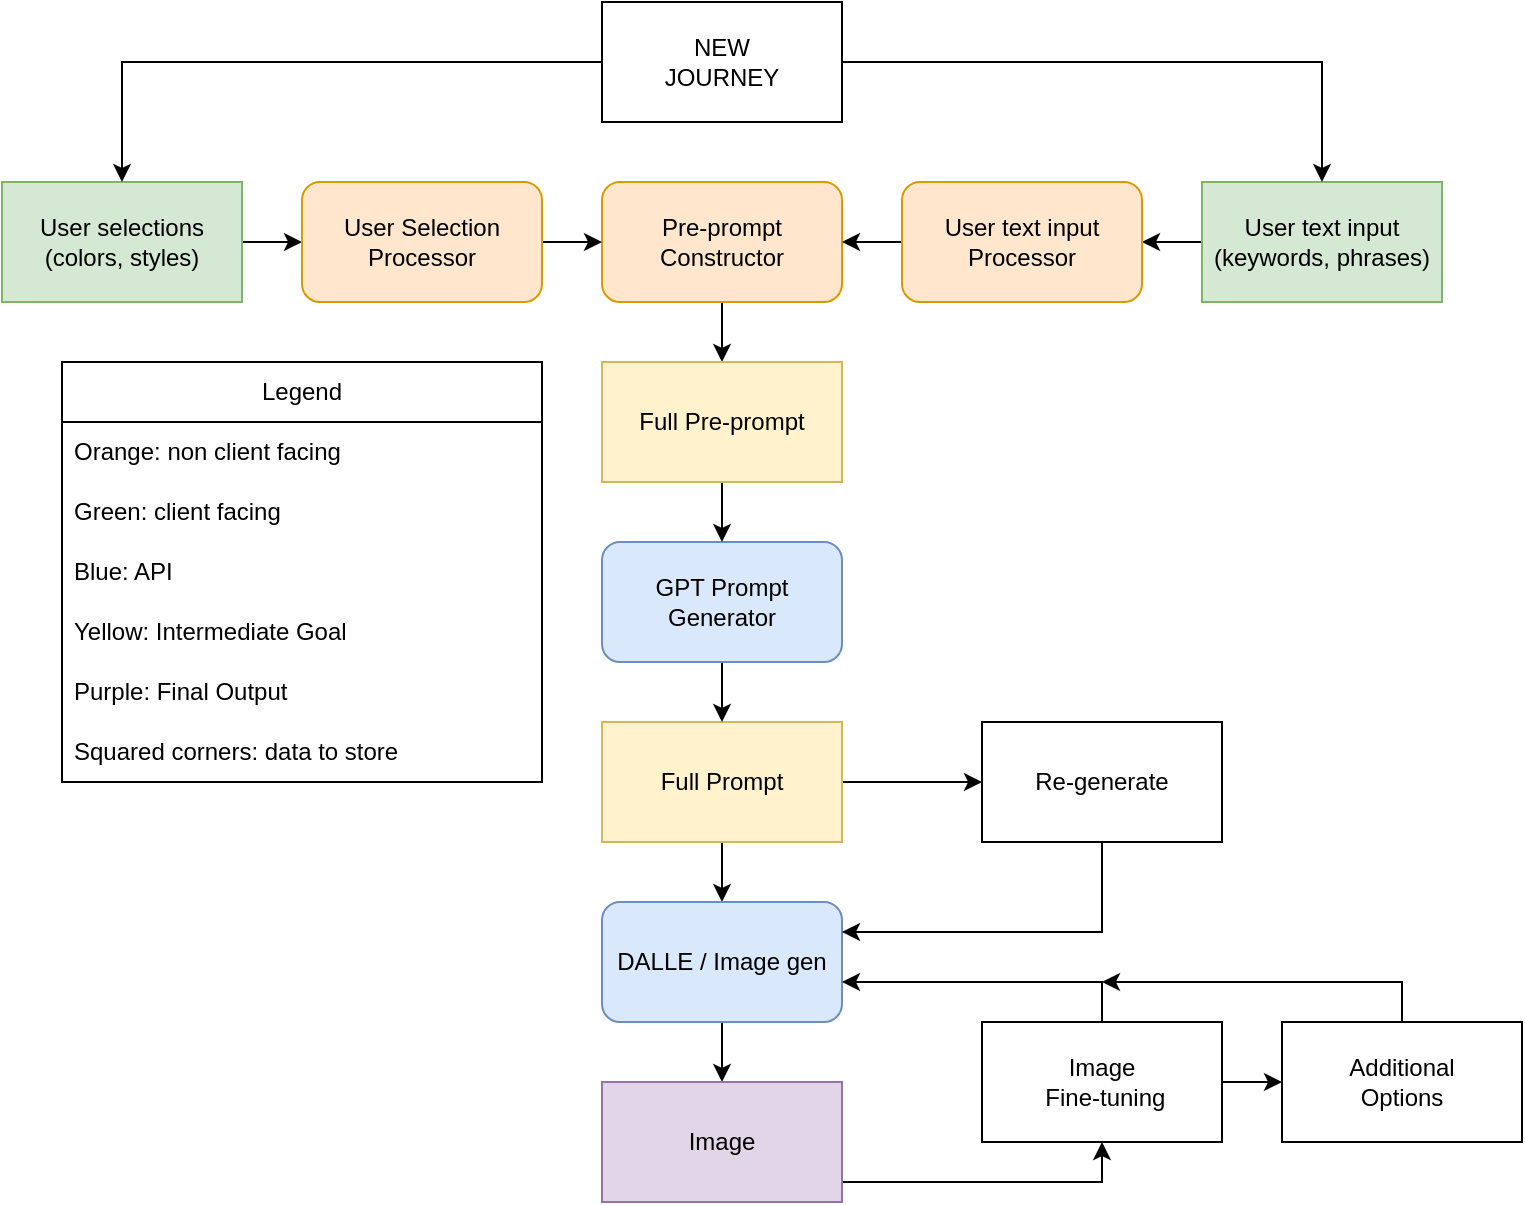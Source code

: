 <mxfile version="21.2.8" type="device">
  <diagram name="Page-1" id="zNeP1ay6CMIDNbtHTvc-">
    <mxGraphModel dx="1482" dy="827" grid="1" gridSize="10" guides="1" tooltips="1" connect="1" arrows="1" fold="1" page="1" pageScale="1" pageWidth="850" pageHeight="1100" math="0" shadow="0">
      <root>
        <mxCell id="0" />
        <mxCell id="1" parent="0" />
        <mxCell id="jNEtBYTV1sW8-I23IHct-9" style="edgeStyle=orthogonalEdgeStyle;rounded=0;orthogonalLoop=1;jettySize=auto;html=1;entryX=0;entryY=0.5;entryDx=0;entryDy=0;" edge="1" parent="1" source="jNEtBYTV1sW8-I23IHct-2" target="jNEtBYTV1sW8-I23IHct-8">
          <mxGeometry relative="1" as="geometry" />
        </mxCell>
        <mxCell id="jNEtBYTV1sW8-I23IHct-2" value="User selections&lt;br&gt;(colors, styles)" style="rounded=0;whiteSpace=wrap;html=1;fillColor=#d5e8d4;strokeColor=#82b366;gradientColor=none;" vertex="1" parent="1">
          <mxGeometry x="60" y="320" width="120" height="60" as="geometry" />
        </mxCell>
        <mxCell id="jNEtBYTV1sW8-I23IHct-46" style="edgeStyle=orthogonalEdgeStyle;rounded=0;orthogonalLoop=1;jettySize=auto;html=1;entryX=0.5;entryY=0;entryDx=0;entryDy=0;" edge="1" parent="1" source="jNEtBYTV1sW8-I23IHct-3" target="jNEtBYTV1sW8-I23IHct-45">
          <mxGeometry relative="1" as="geometry" />
        </mxCell>
        <mxCell id="jNEtBYTV1sW8-I23IHct-3" value="Pre-prompt Constructor" style="rounded=1;whiteSpace=wrap;html=1;fillColor=#ffe6cc;strokeColor=#d79b00;" vertex="1" parent="1">
          <mxGeometry x="360" y="320" width="120" height="60" as="geometry" />
        </mxCell>
        <mxCell id="jNEtBYTV1sW8-I23IHct-14" style="edgeStyle=orthogonalEdgeStyle;rounded=0;orthogonalLoop=1;jettySize=auto;html=1;entryX=0.5;entryY=0;entryDx=0;entryDy=0;" edge="1" parent="1" source="jNEtBYTV1sW8-I23IHct-4" target="jNEtBYTV1sW8-I23IHct-5">
          <mxGeometry relative="1" as="geometry" />
        </mxCell>
        <mxCell id="jNEtBYTV1sW8-I23IHct-62" style="edgeStyle=orthogonalEdgeStyle;rounded=0;orthogonalLoop=1;jettySize=auto;html=1;entryX=0;entryY=0.5;entryDx=0;entryDy=0;" edge="1" parent="1" source="jNEtBYTV1sW8-I23IHct-4" target="jNEtBYTV1sW8-I23IHct-60">
          <mxGeometry relative="1" as="geometry" />
        </mxCell>
        <mxCell id="jNEtBYTV1sW8-I23IHct-4" value="Full Prompt" style="rounded=0;whiteSpace=wrap;html=1;fillColor=#fff2cc;strokeColor=#d6b656;" vertex="1" parent="1">
          <mxGeometry x="360" y="590" width="120" height="60" as="geometry" />
        </mxCell>
        <mxCell id="jNEtBYTV1sW8-I23IHct-16" style="edgeStyle=orthogonalEdgeStyle;rounded=0;orthogonalLoop=1;jettySize=auto;html=1;entryX=0.5;entryY=0;entryDx=0;entryDy=0;" edge="1" parent="1" source="jNEtBYTV1sW8-I23IHct-5" target="jNEtBYTV1sW8-I23IHct-15">
          <mxGeometry relative="1" as="geometry" />
        </mxCell>
        <mxCell id="jNEtBYTV1sW8-I23IHct-5" value="DALLE / Image gen" style="rounded=1;whiteSpace=wrap;html=1;fillColor=#dae8fc;strokeColor=#6c8ebf;" vertex="1" parent="1">
          <mxGeometry x="360" y="680" width="120" height="60" as="geometry" />
        </mxCell>
        <mxCell id="jNEtBYTV1sW8-I23IHct-40" style="edgeStyle=orthogonalEdgeStyle;rounded=0;orthogonalLoop=1;jettySize=auto;html=1;entryX=1;entryY=0.5;entryDx=0;entryDy=0;" edge="1" parent="1" source="jNEtBYTV1sW8-I23IHct-7" target="jNEtBYTV1sW8-I23IHct-39">
          <mxGeometry relative="1" as="geometry" />
        </mxCell>
        <mxCell id="jNEtBYTV1sW8-I23IHct-7" value="User text input&lt;br&gt;(keywords, phrases)" style="rounded=0;whiteSpace=wrap;html=1;fillColor=#d5e8d4;strokeColor=#82b366;" vertex="1" parent="1">
          <mxGeometry x="660" y="320" width="120" height="60" as="geometry" />
        </mxCell>
        <mxCell id="jNEtBYTV1sW8-I23IHct-18" style="edgeStyle=orthogonalEdgeStyle;rounded=0;orthogonalLoop=1;jettySize=auto;html=1;entryX=0;entryY=0.5;entryDx=0;entryDy=0;" edge="1" parent="1" source="jNEtBYTV1sW8-I23IHct-8" target="jNEtBYTV1sW8-I23IHct-3">
          <mxGeometry relative="1" as="geometry" />
        </mxCell>
        <mxCell id="jNEtBYTV1sW8-I23IHct-8" value="User Selection&lt;br&gt;Processor" style="rounded=1;whiteSpace=wrap;html=1;fillColor=#ffe6cc;strokeColor=#d79b00;" vertex="1" parent="1">
          <mxGeometry x="210" y="320" width="120" height="60" as="geometry" />
        </mxCell>
        <mxCell id="jNEtBYTV1sW8-I23IHct-58" style="edgeStyle=orthogonalEdgeStyle;rounded=0;orthogonalLoop=1;jettySize=auto;html=1;entryX=0.5;entryY=1;entryDx=0;entryDy=0;" edge="1" parent="1" target="jNEtBYTV1sW8-I23IHct-56">
          <mxGeometry relative="1" as="geometry">
            <mxPoint x="480" y="820" as="sourcePoint" />
            <Array as="points">
              <mxPoint x="610" y="820" />
            </Array>
          </mxGeometry>
        </mxCell>
        <mxCell id="jNEtBYTV1sW8-I23IHct-15" value="Image" style="rounded=0;whiteSpace=wrap;html=1;fillColor=#e1d5e7;strokeColor=#9673a6;" vertex="1" parent="1">
          <mxGeometry x="360" y="770" width="120" height="60" as="geometry" />
        </mxCell>
        <mxCell id="jNEtBYTV1sW8-I23IHct-20" style="edgeStyle=orthogonalEdgeStyle;rounded=0;orthogonalLoop=1;jettySize=auto;html=1;entryX=0.5;entryY=0;entryDx=0;entryDy=0;" edge="1" parent="1" source="jNEtBYTV1sW8-I23IHct-19" target="jNEtBYTV1sW8-I23IHct-4">
          <mxGeometry relative="1" as="geometry" />
        </mxCell>
        <mxCell id="jNEtBYTV1sW8-I23IHct-19" value="GPT Prompt Generator" style="rounded=1;whiteSpace=wrap;html=1;fillColor=#dae8fc;strokeColor=#6c8ebf;" vertex="1" parent="1">
          <mxGeometry x="360" y="500" width="120" height="60" as="geometry" />
        </mxCell>
        <mxCell id="jNEtBYTV1sW8-I23IHct-35" value="Legend" style="swimlane;fontStyle=0;childLayout=stackLayout;horizontal=1;startSize=30;horizontalStack=0;resizeParent=1;resizeParentMax=0;resizeLast=0;collapsible=1;marginBottom=0;whiteSpace=wrap;html=1;" vertex="1" parent="1">
          <mxGeometry x="90" y="410" width="240" height="210" as="geometry" />
        </mxCell>
        <mxCell id="jNEtBYTV1sW8-I23IHct-36" value="Orange: non client facing" style="text;strokeColor=none;fillColor=none;align=left;verticalAlign=middle;spacingLeft=4;spacingRight=4;overflow=hidden;points=[[0,0.5],[1,0.5]];portConstraint=eastwest;rotatable=0;whiteSpace=wrap;html=1;" vertex="1" parent="jNEtBYTV1sW8-I23IHct-35">
          <mxGeometry y="30" width="240" height="30" as="geometry" />
        </mxCell>
        <mxCell id="jNEtBYTV1sW8-I23IHct-37" value="Green: client facing" style="text;strokeColor=none;fillColor=none;align=left;verticalAlign=middle;spacingLeft=4;spacingRight=4;overflow=hidden;points=[[0,0.5],[1,0.5]];portConstraint=eastwest;rotatable=0;whiteSpace=wrap;html=1;" vertex="1" parent="jNEtBYTV1sW8-I23IHct-35">
          <mxGeometry y="60" width="240" height="30" as="geometry" />
        </mxCell>
        <mxCell id="jNEtBYTV1sW8-I23IHct-42" value="Blue: API" style="text;strokeColor=none;fillColor=none;align=left;verticalAlign=middle;spacingLeft=4;spacingRight=4;overflow=hidden;points=[[0,0.5],[1,0.5]];portConstraint=eastwest;rotatable=0;whiteSpace=wrap;html=1;" vertex="1" parent="jNEtBYTV1sW8-I23IHct-35">
          <mxGeometry y="90" width="240" height="30" as="geometry" />
        </mxCell>
        <mxCell id="jNEtBYTV1sW8-I23IHct-43" value="Yellow: Intermediate Goal" style="text;strokeColor=none;fillColor=none;align=left;verticalAlign=middle;spacingLeft=4;spacingRight=4;overflow=hidden;points=[[0,0.5],[1,0.5]];portConstraint=eastwest;rotatable=0;whiteSpace=wrap;html=1;" vertex="1" parent="jNEtBYTV1sW8-I23IHct-35">
          <mxGeometry y="120" width="240" height="30" as="geometry" />
        </mxCell>
        <mxCell id="jNEtBYTV1sW8-I23IHct-49" value="Purple: Final Output" style="text;strokeColor=none;fillColor=none;align=left;verticalAlign=middle;spacingLeft=4;spacingRight=4;overflow=hidden;points=[[0,0.5],[1,0.5]];portConstraint=eastwest;rotatable=0;whiteSpace=wrap;html=1;" vertex="1" parent="jNEtBYTV1sW8-I23IHct-35">
          <mxGeometry y="150" width="240" height="30" as="geometry" />
        </mxCell>
        <mxCell id="jNEtBYTV1sW8-I23IHct-44" value="Squared corners: data to store" style="text;strokeColor=none;fillColor=none;align=left;verticalAlign=middle;spacingLeft=4;spacingRight=4;overflow=hidden;points=[[0,0.5],[1,0.5]];portConstraint=eastwest;rotatable=0;whiteSpace=wrap;html=1;" vertex="1" parent="jNEtBYTV1sW8-I23IHct-35">
          <mxGeometry y="180" width="240" height="30" as="geometry" />
        </mxCell>
        <mxCell id="jNEtBYTV1sW8-I23IHct-41" style="edgeStyle=orthogonalEdgeStyle;rounded=0;orthogonalLoop=1;jettySize=auto;html=1;entryX=1;entryY=0.5;entryDx=0;entryDy=0;" edge="1" parent="1" source="jNEtBYTV1sW8-I23IHct-39" target="jNEtBYTV1sW8-I23IHct-3">
          <mxGeometry relative="1" as="geometry" />
        </mxCell>
        <mxCell id="jNEtBYTV1sW8-I23IHct-39" value="User text input&lt;br&gt;Processor" style="rounded=1;whiteSpace=wrap;html=1;fillColor=#ffe6cc;strokeColor=#d79b00;" vertex="1" parent="1">
          <mxGeometry x="510" y="320" width="120" height="60" as="geometry" />
        </mxCell>
        <mxCell id="jNEtBYTV1sW8-I23IHct-47" style="edgeStyle=orthogonalEdgeStyle;rounded=0;orthogonalLoop=1;jettySize=auto;html=1;entryX=0.5;entryY=0;entryDx=0;entryDy=0;" edge="1" parent="1" source="jNEtBYTV1sW8-I23IHct-45" target="jNEtBYTV1sW8-I23IHct-19">
          <mxGeometry relative="1" as="geometry" />
        </mxCell>
        <mxCell id="jNEtBYTV1sW8-I23IHct-45" value="Full Pre-prompt" style="rounded=0;whiteSpace=wrap;html=1;fillColor=#fff2cc;strokeColor=#d6b656;" vertex="1" parent="1">
          <mxGeometry x="360" y="410" width="120" height="60" as="geometry" />
        </mxCell>
        <mxCell id="jNEtBYTV1sW8-I23IHct-57" style="edgeStyle=orthogonalEdgeStyle;rounded=0;orthogonalLoop=1;jettySize=auto;html=1;entryX=1;entryY=0.5;entryDx=0;entryDy=0;exitX=0.5;exitY=0;exitDx=0;exitDy=0;" edge="1" parent="1" source="jNEtBYTV1sW8-I23IHct-56">
          <mxGeometry relative="1" as="geometry">
            <mxPoint x="480" y="720" as="targetPoint" />
            <Array as="points">
              <mxPoint x="610" y="720" />
            </Array>
          </mxGeometry>
        </mxCell>
        <mxCell id="jNEtBYTV1sW8-I23IHct-65" style="edgeStyle=orthogonalEdgeStyle;rounded=0;orthogonalLoop=1;jettySize=auto;html=1;entryX=0;entryY=0.5;entryDx=0;entryDy=0;" edge="1" parent="1" source="jNEtBYTV1sW8-I23IHct-56" target="jNEtBYTV1sW8-I23IHct-64">
          <mxGeometry relative="1" as="geometry" />
        </mxCell>
        <mxCell id="jNEtBYTV1sW8-I23IHct-56" value="Image&lt;br&gt;&amp;nbsp;Fine-tuning" style="rounded=0;whiteSpace=wrap;html=1;" vertex="1" parent="1">
          <mxGeometry x="550" y="740" width="120" height="60" as="geometry" />
        </mxCell>
        <mxCell id="jNEtBYTV1sW8-I23IHct-63" style="edgeStyle=orthogonalEdgeStyle;rounded=0;orthogonalLoop=1;jettySize=auto;html=1;exitX=0.5;exitY=1;exitDx=0;exitDy=0;entryX=1;entryY=0.25;entryDx=0;entryDy=0;" edge="1" parent="1" source="jNEtBYTV1sW8-I23IHct-60" target="jNEtBYTV1sW8-I23IHct-5">
          <mxGeometry relative="1" as="geometry" />
        </mxCell>
        <mxCell id="jNEtBYTV1sW8-I23IHct-60" value="Re-generate" style="rounded=0;whiteSpace=wrap;html=1;" vertex="1" parent="1">
          <mxGeometry x="550" y="590" width="120" height="60" as="geometry" />
        </mxCell>
        <mxCell id="jNEtBYTV1sW8-I23IHct-66" style="edgeStyle=orthogonalEdgeStyle;rounded=0;orthogonalLoop=1;jettySize=auto;html=1;" edge="1" parent="1" source="jNEtBYTV1sW8-I23IHct-64">
          <mxGeometry relative="1" as="geometry">
            <mxPoint x="610" y="720" as="targetPoint" />
            <Array as="points">
              <mxPoint x="760" y="720" />
            </Array>
          </mxGeometry>
        </mxCell>
        <mxCell id="jNEtBYTV1sW8-I23IHct-64" value="Additional&lt;br&gt;Options" style="rounded=0;whiteSpace=wrap;html=1;" vertex="1" parent="1">
          <mxGeometry x="700" y="740" width="120" height="60" as="geometry" />
        </mxCell>
        <mxCell id="jNEtBYTV1sW8-I23IHct-68" style="edgeStyle=orthogonalEdgeStyle;rounded=0;orthogonalLoop=1;jettySize=auto;html=1;entryX=0.5;entryY=0;entryDx=0;entryDy=0;" edge="1" parent="1" source="jNEtBYTV1sW8-I23IHct-67" target="jNEtBYTV1sW8-I23IHct-2">
          <mxGeometry relative="1" as="geometry" />
        </mxCell>
        <mxCell id="jNEtBYTV1sW8-I23IHct-69" style="edgeStyle=orthogonalEdgeStyle;rounded=0;orthogonalLoop=1;jettySize=auto;html=1;entryX=0.5;entryY=0;entryDx=0;entryDy=0;" edge="1" parent="1" source="jNEtBYTV1sW8-I23IHct-67" target="jNEtBYTV1sW8-I23IHct-7">
          <mxGeometry relative="1" as="geometry" />
        </mxCell>
        <mxCell id="jNEtBYTV1sW8-I23IHct-67" value="NEW&lt;br&gt;JOURNEY" style="rounded=0;whiteSpace=wrap;html=1;" vertex="1" parent="1">
          <mxGeometry x="360" y="230" width="120" height="60" as="geometry" />
        </mxCell>
      </root>
    </mxGraphModel>
  </diagram>
</mxfile>
